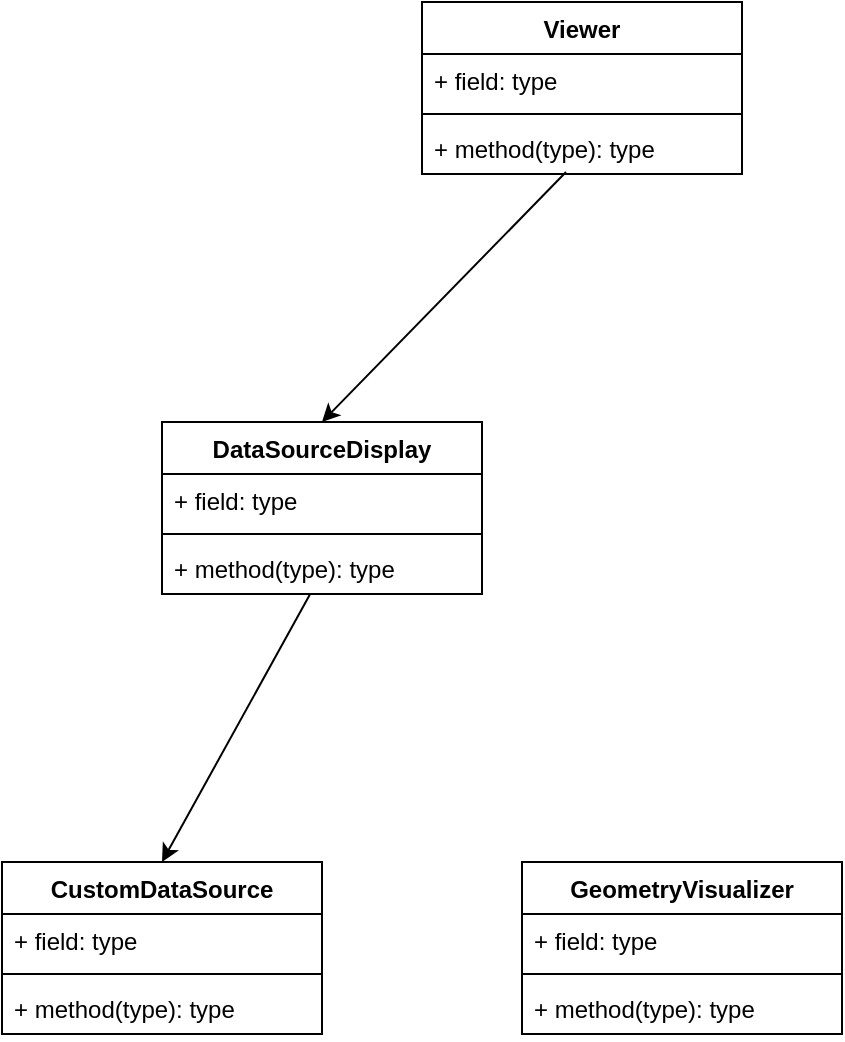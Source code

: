 <mxfile version="20.4.0" type="device"><diagram id="obmoD1wh1Z8urlHpRou7" name="第 1 页"><mxGraphModel dx="1018" dy="601" grid="1" gridSize="10" guides="1" tooltips="1" connect="1" arrows="1" fold="1" page="1" pageScale="1" pageWidth="827" pageHeight="1169" math="0" shadow="0"><root><mxCell id="0"/><mxCell id="1" parent="0"/><mxCell id="teVCr2-z---sk07fZEg1-1" value="DataSourceDisplay" style="swimlane;fontStyle=1;align=center;verticalAlign=top;childLayout=stackLayout;horizontal=1;startSize=26;horizontalStack=0;resizeParent=1;resizeParentMax=0;resizeLast=0;collapsible=1;marginBottom=0;" vertex="1" parent="1"><mxGeometry x="80" y="300" width="160" height="86" as="geometry"/></mxCell><mxCell id="teVCr2-z---sk07fZEg1-2" value="+ field: type" style="text;strokeColor=none;fillColor=none;align=left;verticalAlign=top;spacingLeft=4;spacingRight=4;overflow=hidden;rotatable=0;points=[[0,0.5],[1,0.5]];portConstraint=eastwest;" vertex="1" parent="teVCr2-z---sk07fZEg1-1"><mxGeometry y="26" width="160" height="26" as="geometry"/></mxCell><mxCell id="teVCr2-z---sk07fZEg1-3" value="" style="line;strokeWidth=1;fillColor=none;align=left;verticalAlign=middle;spacingTop=-1;spacingLeft=3;spacingRight=3;rotatable=0;labelPosition=right;points=[];portConstraint=eastwest;strokeColor=inherit;" vertex="1" parent="teVCr2-z---sk07fZEg1-1"><mxGeometry y="52" width="160" height="8" as="geometry"/></mxCell><mxCell id="teVCr2-z---sk07fZEg1-4" value="+ method(type): type" style="text;strokeColor=none;fillColor=none;align=left;verticalAlign=top;spacingLeft=4;spacingRight=4;overflow=hidden;rotatable=0;points=[[0,0.5],[1,0.5]];portConstraint=eastwest;" vertex="1" parent="teVCr2-z---sk07fZEg1-1"><mxGeometry y="60" width="160" height="26" as="geometry"/></mxCell><mxCell id="teVCr2-z---sk07fZEg1-5" value="Viewer" style="swimlane;fontStyle=1;align=center;verticalAlign=top;childLayout=stackLayout;horizontal=1;startSize=26;horizontalStack=0;resizeParent=1;resizeParentMax=0;resizeLast=0;collapsible=1;marginBottom=0;" vertex="1" parent="1"><mxGeometry x="210" y="90" width="160" height="86" as="geometry"/></mxCell><mxCell id="teVCr2-z---sk07fZEg1-6" value="+ field: type" style="text;strokeColor=none;fillColor=none;align=left;verticalAlign=top;spacingLeft=4;spacingRight=4;overflow=hidden;rotatable=0;points=[[0,0.5],[1,0.5]];portConstraint=eastwest;" vertex="1" parent="teVCr2-z---sk07fZEg1-5"><mxGeometry y="26" width="160" height="26" as="geometry"/></mxCell><mxCell id="teVCr2-z---sk07fZEg1-7" value="" style="line;strokeWidth=1;fillColor=none;align=left;verticalAlign=middle;spacingTop=-1;spacingLeft=3;spacingRight=3;rotatable=0;labelPosition=right;points=[];portConstraint=eastwest;strokeColor=inherit;" vertex="1" parent="teVCr2-z---sk07fZEg1-5"><mxGeometry y="52" width="160" height="8" as="geometry"/></mxCell><mxCell id="teVCr2-z---sk07fZEg1-8" value="+ method(type): type" style="text;strokeColor=none;fillColor=none;align=left;verticalAlign=top;spacingLeft=4;spacingRight=4;overflow=hidden;rotatable=0;points=[[0,0.5],[1,0.5]];portConstraint=eastwest;" vertex="1" parent="teVCr2-z---sk07fZEg1-5"><mxGeometry y="60" width="160" height="26" as="geometry"/></mxCell><mxCell id="teVCr2-z---sk07fZEg1-9" value="" style="endArrow=classic;html=1;rounded=0;exitX=0.45;exitY=0.962;exitDx=0;exitDy=0;exitPerimeter=0;entryX=0.5;entryY=0;entryDx=0;entryDy=0;" edge="1" parent="1" source="teVCr2-z---sk07fZEg1-8" target="teVCr2-z---sk07fZEg1-1"><mxGeometry width="50" height="50" relative="1" as="geometry"><mxPoint x="390" y="340" as="sourcePoint"/><mxPoint x="440" y="290" as="targetPoint"/></mxGeometry></mxCell><mxCell id="teVCr2-z---sk07fZEg1-10" value="CustomDataSource" style="swimlane;fontStyle=1;align=center;verticalAlign=top;childLayout=stackLayout;horizontal=1;startSize=26;horizontalStack=0;resizeParent=1;resizeParentMax=0;resizeLast=0;collapsible=1;marginBottom=0;" vertex="1" parent="1"><mxGeometry y="520" width="160" height="86" as="geometry"/></mxCell><mxCell id="teVCr2-z---sk07fZEg1-11" value="+ field: type" style="text;strokeColor=none;fillColor=none;align=left;verticalAlign=top;spacingLeft=4;spacingRight=4;overflow=hidden;rotatable=0;points=[[0,0.5],[1,0.5]];portConstraint=eastwest;" vertex="1" parent="teVCr2-z---sk07fZEg1-10"><mxGeometry y="26" width="160" height="26" as="geometry"/></mxCell><mxCell id="teVCr2-z---sk07fZEg1-12" value="" style="line;strokeWidth=1;fillColor=none;align=left;verticalAlign=middle;spacingTop=-1;spacingLeft=3;spacingRight=3;rotatable=0;labelPosition=right;points=[];portConstraint=eastwest;strokeColor=inherit;" vertex="1" parent="teVCr2-z---sk07fZEg1-10"><mxGeometry y="52" width="160" height="8" as="geometry"/></mxCell><mxCell id="teVCr2-z---sk07fZEg1-13" value="+ method(type): type" style="text;strokeColor=none;fillColor=none;align=left;verticalAlign=top;spacingLeft=4;spacingRight=4;overflow=hidden;rotatable=0;points=[[0,0.5],[1,0.5]];portConstraint=eastwest;" vertex="1" parent="teVCr2-z---sk07fZEg1-10"><mxGeometry y="60" width="160" height="26" as="geometry"/></mxCell><mxCell id="teVCr2-z---sk07fZEg1-14" value="" style="endArrow=classic;html=1;rounded=0;exitX=0.463;exitY=1;exitDx=0;exitDy=0;exitPerimeter=0;entryX=0.5;entryY=0;entryDx=0;entryDy=0;" edge="1" parent="1" source="teVCr2-z---sk07fZEg1-4" target="teVCr2-z---sk07fZEg1-10"><mxGeometry width="50" height="50" relative="1" as="geometry"><mxPoint x="320" y="420" as="sourcePoint"/><mxPoint x="370" y="370" as="targetPoint"/></mxGeometry></mxCell><mxCell id="teVCr2-z---sk07fZEg1-15" value="GeometryVisualizer" style="swimlane;fontStyle=1;align=center;verticalAlign=top;childLayout=stackLayout;horizontal=1;startSize=26;horizontalStack=0;resizeParent=1;resizeParentMax=0;resizeLast=0;collapsible=1;marginBottom=0;" vertex="1" parent="1"><mxGeometry x="260" y="520" width="160" height="86" as="geometry"/></mxCell><mxCell id="teVCr2-z---sk07fZEg1-16" value="+ field: type" style="text;strokeColor=none;fillColor=none;align=left;verticalAlign=top;spacingLeft=4;spacingRight=4;overflow=hidden;rotatable=0;points=[[0,0.5],[1,0.5]];portConstraint=eastwest;" vertex="1" parent="teVCr2-z---sk07fZEg1-15"><mxGeometry y="26" width="160" height="26" as="geometry"/></mxCell><mxCell id="teVCr2-z---sk07fZEg1-17" value="" style="line;strokeWidth=1;fillColor=none;align=left;verticalAlign=middle;spacingTop=-1;spacingLeft=3;spacingRight=3;rotatable=0;labelPosition=right;points=[];portConstraint=eastwest;strokeColor=inherit;" vertex="1" parent="teVCr2-z---sk07fZEg1-15"><mxGeometry y="52" width="160" height="8" as="geometry"/></mxCell><mxCell id="teVCr2-z---sk07fZEg1-18" value="+ method(type): type" style="text;strokeColor=none;fillColor=none;align=left;verticalAlign=top;spacingLeft=4;spacingRight=4;overflow=hidden;rotatable=0;points=[[0,0.5],[1,0.5]];portConstraint=eastwest;" vertex="1" parent="teVCr2-z---sk07fZEg1-15"><mxGeometry y="60" width="160" height="26" as="geometry"/></mxCell></root></mxGraphModel></diagram></mxfile>